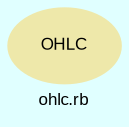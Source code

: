 digraph TopLevel {
    compound = true
    bgcolor = lightcyan1
    fontname = Arial
    fontsize = 8
    label = "ohlc.rb"
    node [
        fontname = Arial,
        fontsize = 8,
        color = black
    ]

    OHLC [
        fontcolor = black,
        URL = "classes/OHLC.html",
        shape = ellipse,
        color = palegoldenrod,
        style = filled,
        label = "OHLC"
    ]

}

